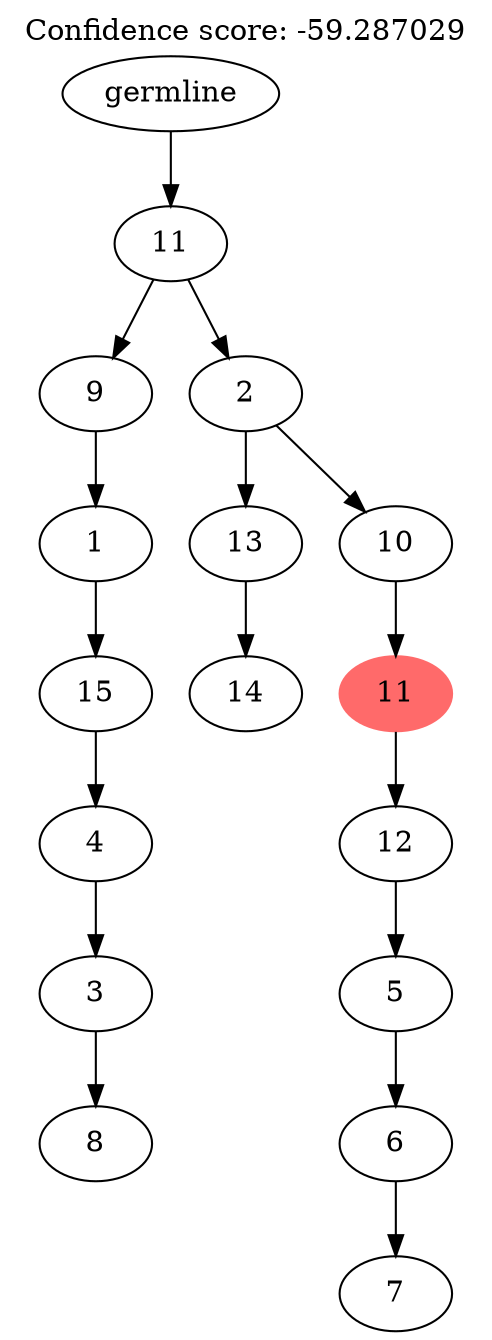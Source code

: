 digraph g {
	"15" -> "16";
	"16" [label="8"];
	"14" -> "15";
	"15" [label="3"];
	"13" -> "14";
	"14" [label="4"];
	"12" -> "13";
	"13" [label="15"];
	"11" -> "12";
	"12" [label="1"];
	"9" -> "10";
	"10" [label="14"];
	"7" -> "8";
	"8" [label="7"];
	"6" -> "7";
	"7" [label="6"];
	"5" -> "6";
	"6" [label="5"];
	"4" -> "5";
	"5" [label="12"];
	"3" -> "4";
	"4" [color=indianred1, style=filled, label="11"];
	"2" -> "3";
	"3" [label="10"];
	"2" -> "9";
	"9" [label="13"];
	"1" -> "2";
	"2" [label="2"];
	"1" -> "11";
	"11" [label="9"];
	"0" -> "1";
	"1" [label="11"];
	"0" [label="germline"];
	labelloc="t";
	label="Confidence score: -59.287029";
}
